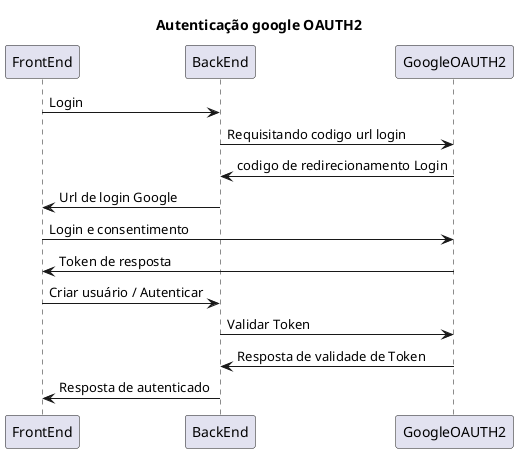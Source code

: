@startuml Login
title Autenticação google OAUTH2
FrontEnd -> BackEnd : Login
BackEnd -> GoogleOAUTH2 : Requisitando codigo url login
GoogleOAUTH2 -> BackEnd : codigo de redirecionamento Login
BackEnd -> FrontEnd: Url de login Google
FrontEnd -> GoogleOAUTH2 : Login e consentimento
GoogleOAUTH2 -> FrontEnd : Token de resposta
FrontEnd -> BackEnd : Criar usuário / Autenticar
BackEnd -> GoogleOAUTH2 : Validar Token
GoogleOAUTH2 -> BackEnd : Resposta de validade de Token
BackEnd -> FrontEnd : Resposta de autenticado
@enduml
